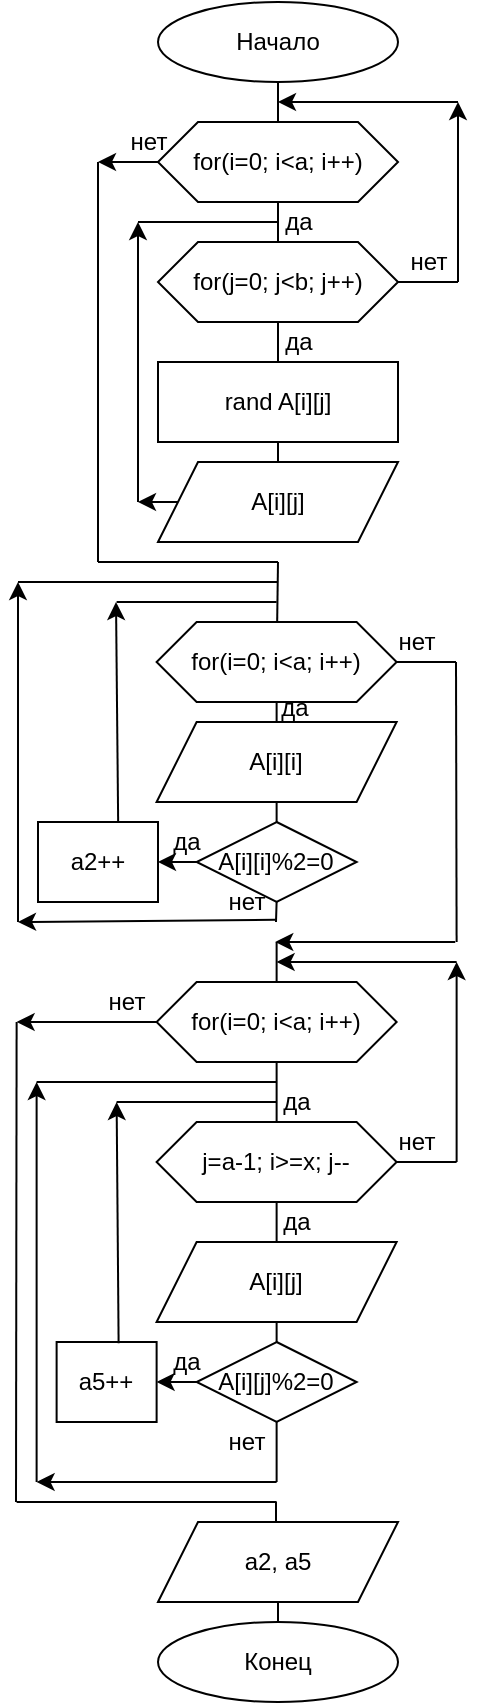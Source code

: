 <mxfile version="13.6.2" type="device"><diagram id="S8G_ELDrHVeN4_oZ-4xK" name="Page-1"><mxGraphModel dx="565" dy="289" grid="1" gridSize="10" guides="1" tooltips="1" connect="1" arrows="1" fold="1" page="1" pageScale="1" pageWidth="850" pageHeight="1100" math="0" shadow="0"><root><mxCell id="0"/><mxCell id="1" parent="0"/><mxCell id="kQfD6C8MxkxdK0hMxDtp-1" value="Начало" style="ellipse;whiteSpace=wrap;html=1;" parent="1" vertex="1"><mxGeometry x="340" y="30" width="120" height="40" as="geometry"/></mxCell><mxCell id="kQfD6C8MxkxdK0hMxDtp-4" value="" style="endArrow=none;html=1;entryX=0.5;entryY=1;entryDx=0;entryDy=0;exitX=0.5;exitY=0;exitDx=0;exitDy=0;" parent="1" source="ytNDTmGsPgGPTmOueel2-5" target="kQfD6C8MxkxdK0hMxDtp-1" edge="1"><mxGeometry width="50" height="50" relative="1" as="geometry"><mxPoint x="400" y="80" as="sourcePoint"/><mxPoint x="420" y="110" as="targetPoint"/></mxGeometry></mxCell><mxCell id="ytNDTmGsPgGPTmOueel2-1" value="rand A[i][j]" style="rounded=0;whiteSpace=wrap;html=1;" parent="1" vertex="1"><mxGeometry x="340" y="210" width="120" height="40" as="geometry"/></mxCell><mxCell id="ytNDTmGsPgGPTmOueel2-2" value="A[i][j]" style="shape=parallelogram;perimeter=parallelogramPerimeter;whiteSpace=wrap;html=1;fixedSize=1;" parent="1" vertex="1"><mxGeometry x="340" y="260" width="120" height="40" as="geometry"/></mxCell><mxCell id="ytNDTmGsPgGPTmOueel2-4" value="" style="endArrow=none;html=1;exitX=0.5;exitY=1;exitDx=0;exitDy=0;entryX=0.5;entryY=0;entryDx=0;entryDy=0;" parent="1" source="ytNDTmGsPgGPTmOueel2-1" target="ytNDTmGsPgGPTmOueel2-2" edge="1"><mxGeometry width="50" height="50" relative="1" as="geometry"><mxPoint x="420" y="360" as="sourcePoint"/><mxPoint x="470" y="310" as="targetPoint"/></mxGeometry></mxCell><mxCell id="ytNDTmGsPgGPTmOueel2-5" value="for(i=0; i&amp;lt;a; i++)" style="shape=hexagon;perimeter=hexagonPerimeter2;whiteSpace=wrap;html=1;fixedSize=1;" parent="1" vertex="1"><mxGeometry x="340" y="90" width="120" height="40" as="geometry"/></mxCell><mxCell id="ytNDTmGsPgGPTmOueel2-6" value="for(j=0; j&amp;lt;b; j++)" style="shape=hexagon;perimeter=hexagonPerimeter2;whiteSpace=wrap;html=1;fixedSize=1;" parent="1" vertex="1"><mxGeometry x="340" y="150" width="120" height="40" as="geometry"/></mxCell><mxCell id="ytNDTmGsPgGPTmOueel2-7" value="" style="endArrow=none;html=1;exitX=0.5;exitY=1;exitDx=0;exitDy=0;" parent="1" source="ytNDTmGsPgGPTmOueel2-5" target="ytNDTmGsPgGPTmOueel2-6" edge="1"><mxGeometry width="50" height="50" relative="1" as="geometry"><mxPoint x="430" y="200" as="sourcePoint"/><mxPoint x="480" y="150" as="targetPoint"/></mxGeometry></mxCell><mxCell id="ytNDTmGsPgGPTmOueel2-8" value="да" style="text;html=1;align=center;verticalAlign=middle;resizable=0;points=[];autosize=1;" parent="1" vertex="1"><mxGeometry x="395" y="130" width="30" height="20" as="geometry"/></mxCell><mxCell id="ytNDTmGsPgGPTmOueel2-9" value="да" style="text;html=1;align=center;verticalAlign=middle;resizable=0;points=[];autosize=1;" parent="1" vertex="1"><mxGeometry x="395" y="190" width="30" height="20" as="geometry"/></mxCell><mxCell id="ytNDTmGsPgGPTmOueel2-10" value="" style="endArrow=none;html=1;exitX=0.5;exitY=1;exitDx=0;exitDy=0;entryX=0.5;entryY=0;entryDx=0;entryDy=0;" parent="1" source="ytNDTmGsPgGPTmOueel2-6" target="ytNDTmGsPgGPTmOueel2-1" edge="1"><mxGeometry width="50" height="50" relative="1" as="geometry"><mxPoint x="430" y="210" as="sourcePoint"/><mxPoint x="400" y="200" as="targetPoint"/></mxGeometry></mxCell><mxCell id="ytNDTmGsPgGPTmOueel2-11" value="" style="endArrow=classic;html=1;exitX=0;exitY=0.5;exitDx=0;exitDy=0;" parent="1" source="ytNDTmGsPgGPTmOueel2-2" edge="1"><mxGeometry width="50" height="50" relative="1" as="geometry"><mxPoint x="410" y="250" as="sourcePoint"/><mxPoint x="330" y="280" as="targetPoint"/></mxGeometry></mxCell><mxCell id="ytNDTmGsPgGPTmOueel2-12" value="" style="endArrow=classic;html=1;" parent="1" edge="1"><mxGeometry width="50" height="50" relative="1" as="geometry"><mxPoint x="330" y="280" as="sourcePoint"/><mxPoint x="330" y="140" as="targetPoint"/></mxGeometry></mxCell><mxCell id="ytNDTmGsPgGPTmOueel2-13" value="" style="endArrow=none;html=1;" parent="1" edge="1"><mxGeometry width="50" height="50" relative="1" as="geometry"><mxPoint x="330" y="140" as="sourcePoint"/><mxPoint x="400" y="140" as="targetPoint"/></mxGeometry></mxCell><mxCell id="ytNDTmGsPgGPTmOueel2-14" value="" style="endArrow=none;html=1;exitX=1;exitY=0.5;exitDx=0;exitDy=0;" parent="1" source="ytNDTmGsPgGPTmOueel2-6" edge="1"><mxGeometry width="50" height="50" relative="1" as="geometry"><mxPoint x="430" y="230" as="sourcePoint"/><mxPoint x="490" y="170" as="targetPoint"/></mxGeometry></mxCell><mxCell id="ytNDTmGsPgGPTmOueel2-15" value="нет" style="text;html=1;align=center;verticalAlign=middle;resizable=0;points=[];autosize=1;" parent="1" vertex="1"><mxGeometry x="460" y="150" width="30" height="20" as="geometry"/></mxCell><mxCell id="ytNDTmGsPgGPTmOueel2-16" value="" style="endArrow=classic;html=1;" parent="1" edge="1"><mxGeometry width="50" height="50" relative="1" as="geometry"><mxPoint x="490" y="170" as="sourcePoint"/><mxPoint x="490" y="80" as="targetPoint"/></mxGeometry></mxCell><mxCell id="ytNDTmGsPgGPTmOueel2-17" value="" style="endArrow=classic;html=1;" parent="1" edge="1"><mxGeometry width="50" height="50" relative="1" as="geometry"><mxPoint x="490" y="80" as="sourcePoint"/><mxPoint x="400" y="80" as="targetPoint"/></mxGeometry></mxCell><mxCell id="ytNDTmGsPgGPTmOueel2-20" value="" style="endArrow=classic;html=1;exitX=0;exitY=0.5;exitDx=0;exitDy=0;" parent="1" source="ytNDTmGsPgGPTmOueel2-5" edge="1"><mxGeometry width="50" height="50" relative="1" as="geometry"><mxPoint x="400" y="230" as="sourcePoint"/><mxPoint x="310" y="110" as="targetPoint"/></mxGeometry></mxCell><mxCell id="ytNDTmGsPgGPTmOueel2-21" value="" style="endArrow=none;html=1;" parent="1" edge="1"><mxGeometry width="50" height="50" relative="1" as="geometry"><mxPoint x="310" y="110" as="sourcePoint"/><mxPoint x="310" y="310" as="targetPoint"/></mxGeometry></mxCell><mxCell id="ytNDTmGsPgGPTmOueel2-22" value="" style="endArrow=none;html=1;" parent="1" edge="1"><mxGeometry width="50" height="50" relative="1" as="geometry"><mxPoint x="310" y="310" as="sourcePoint"/><mxPoint x="400" y="310" as="targetPoint"/></mxGeometry></mxCell><mxCell id="ytNDTmGsPgGPTmOueel2-23" value="" style="endArrow=none;html=1;" parent="1" target="ytNDTmGsPgGPTmOueel2-24" edge="1"><mxGeometry width="50" height="50" relative="1" as="geometry"><mxPoint x="400" y="310" as="sourcePoint"/><mxPoint x="400" y="320" as="targetPoint"/></mxGeometry></mxCell><mxCell id="ytNDTmGsPgGPTmOueel2-24" value="for(i=0; i&amp;lt;a; i++)" style="shape=hexagon;perimeter=hexagonPerimeter2;whiteSpace=wrap;html=1;fixedSize=1;" parent="1" vertex="1"><mxGeometry x="339.31" y="340" width="120" height="40" as="geometry"/></mxCell><mxCell id="ytNDTmGsPgGPTmOueel2-25" value="" style="endArrow=none;html=1;exitX=0.5;exitY=1;exitDx=0;exitDy=0;" parent="1" source="ytNDTmGsPgGPTmOueel2-24" edge="1"><mxGeometry width="50" height="50" relative="1" as="geometry"><mxPoint x="429.31" y="350" as="sourcePoint"/><mxPoint x="399.31" y="400" as="targetPoint"/></mxGeometry></mxCell><mxCell id="ytNDTmGsPgGPTmOueel2-26" value="A[i][i]" style="shape=parallelogram;perimeter=parallelogramPerimeter;whiteSpace=wrap;html=1;fixedSize=1;" parent="1" vertex="1"><mxGeometry x="339.31" y="390" width="120" height="40" as="geometry"/></mxCell><mxCell id="ytNDTmGsPgGPTmOueel2-27" value="да" style="text;html=1;align=center;verticalAlign=middle;resizable=0;points=[];autosize=1;" parent="1" vertex="1"><mxGeometry x="393" y="373" width="30" height="20" as="geometry"/></mxCell><mxCell id="ytNDTmGsPgGPTmOueel2-28" value="A[i][i]%2=0" style="rhombus;whiteSpace=wrap;html=1;" parent="1" vertex="1"><mxGeometry x="359.31" y="440" width="80" height="40" as="geometry"/></mxCell><mxCell id="ytNDTmGsPgGPTmOueel2-29" value="" style="endArrow=none;html=1;exitX=0.5;exitY=1;exitDx=0;exitDy=0;entryX=0.5;entryY=0;entryDx=0;entryDy=0;" parent="1" source="ytNDTmGsPgGPTmOueel2-26" target="ytNDTmGsPgGPTmOueel2-28" edge="1"><mxGeometry width="50" height="50" relative="1" as="geometry"><mxPoint x="429.31" y="350" as="sourcePoint"/><mxPoint x="479.31" y="300" as="targetPoint"/></mxGeometry></mxCell><mxCell id="ytNDTmGsPgGPTmOueel2-31" value="да" style="text;html=1;align=center;verticalAlign=middle;resizable=0;points=[];autosize=1;" parent="1" vertex="1"><mxGeometry x="339.31" y="440" width="30" height="20" as="geometry"/></mxCell><mxCell id="ytNDTmGsPgGPTmOueel2-32" value="a2++" style="rounded=0;whiteSpace=wrap;html=1;" parent="1" vertex="1"><mxGeometry x="280" y="440" width="60" height="40" as="geometry"/></mxCell><mxCell id="ytNDTmGsPgGPTmOueel2-35" value="" style="endArrow=classic;html=1;exitX=0.668;exitY=-0.002;exitDx=0;exitDy=0;exitPerimeter=0;" parent="1" edge="1" source="ytNDTmGsPgGPTmOueel2-32"><mxGeometry width="50" height="50" relative="1" as="geometry"><mxPoint x="319.31" y="410" as="sourcePoint"/><mxPoint x="319" y="330" as="targetPoint"/></mxGeometry></mxCell><mxCell id="ytNDTmGsPgGPTmOueel2-36" value="" style="endArrow=none;html=1;" parent="1" edge="1"><mxGeometry width="50" height="50" relative="1" as="geometry"><mxPoint x="319.31" y="330" as="sourcePoint"/><mxPoint x="399.31" y="330" as="targetPoint"/></mxGeometry></mxCell><mxCell id="ytNDTmGsPgGPTmOueel2-37" value="" style="endArrow=none;html=1;exitX=1;exitY=0.5;exitDx=0;exitDy=0;" parent="1" source="ytNDTmGsPgGPTmOueel2-24" edge="1"><mxGeometry width="50" height="50" relative="1" as="geometry"><mxPoint x="469.31" y="440" as="sourcePoint"/><mxPoint x="489" y="360" as="targetPoint"/></mxGeometry></mxCell><mxCell id="ytNDTmGsPgGPTmOueel2-38" value="нет" style="text;html=1;align=center;verticalAlign=middle;resizable=0;points=[];autosize=1;" parent="1" vertex="1"><mxGeometry x="454.31" y="340" width="30" height="20" as="geometry"/></mxCell><mxCell id="ytNDTmGsPgGPTmOueel2-39" value="" style="endArrow=none;html=1;" parent="1" edge="1"><mxGeometry width="50" height="50" relative="1" as="geometry"><mxPoint x="489" y="360" as="sourcePoint"/><mxPoint x="489.31" y="500" as="targetPoint"/></mxGeometry></mxCell><mxCell id="ytNDTmGsPgGPTmOueel2-41" value="" style="endArrow=classic;html=1;" parent="1" edge="1"><mxGeometry width="50" height="50" relative="1" as="geometry"><mxPoint x="488.62" y="500" as="sourcePoint"/><mxPoint x="398.62" y="500" as="targetPoint"/></mxGeometry></mxCell><mxCell id="ytNDTmGsPgGPTmOueel2-42" value="нет" style="text;html=1;align=center;verticalAlign=middle;resizable=0;points=[];autosize=1;" parent="1" vertex="1"><mxGeometry x="320" y="90" width="30" height="20" as="geometry"/></mxCell><mxCell id="ytNDTmGsPgGPTmOueel2-43" value="" style="endArrow=none;html=1;entryX=0.5;entryY=0;entryDx=0;entryDy=0;" parent="1" target="ytNDTmGsPgGPTmOueel2-44" edge="1"><mxGeometry width="50" height="50" relative="1" as="geometry"><mxPoint x="399.31" y="500" as="sourcePoint"/><mxPoint x="399.31" y="510" as="targetPoint"/></mxGeometry></mxCell><mxCell id="ytNDTmGsPgGPTmOueel2-44" value="for(i=0; i&amp;lt;a; i++)" style="shape=hexagon;perimeter=hexagonPerimeter2;whiteSpace=wrap;html=1;fixedSize=1;" parent="1" vertex="1"><mxGeometry x="339.31" y="520" width="120" height="40" as="geometry"/></mxCell><mxCell id="ytNDTmGsPgGPTmOueel2-45" value="" style="endArrow=none;html=1;exitX=0.5;exitY=1;exitDx=0;exitDy=0;entryX=0.5;entryY=0;entryDx=0;entryDy=0;" parent="1" source="ytNDTmGsPgGPTmOueel2-44" target="ytNDTmGsPgGPTmOueel2-47" edge="1"><mxGeometry width="50" height="50" relative="1" as="geometry"><mxPoint x="409.31" y="590" as="sourcePoint"/><mxPoint x="399.31" y="570" as="targetPoint"/></mxGeometry></mxCell><mxCell id="ytNDTmGsPgGPTmOueel2-46" value="да" style="text;html=1;align=center;verticalAlign=middle;resizable=0;points=[];autosize=1;" parent="1" vertex="1"><mxGeometry x="394.31" y="570" width="30" height="20" as="geometry"/></mxCell><mxCell id="ytNDTmGsPgGPTmOueel2-47" value="j=a-1; i&amp;gt;=x; j--" style="shape=hexagon;perimeter=hexagonPerimeter2;whiteSpace=wrap;html=1;fixedSize=1;" parent="1" vertex="1"><mxGeometry x="339.31" y="590" width="120" height="40" as="geometry"/></mxCell><mxCell id="ytNDTmGsPgGPTmOueel2-48" value="" style="endArrow=none;html=1;exitX=0.5;exitY=1;exitDx=0;exitDy=0;" parent="1" source="ytNDTmGsPgGPTmOueel2-47" edge="1"><mxGeometry width="50" height="50" relative="1" as="geometry"><mxPoint x="409.31" y="620" as="sourcePoint"/><mxPoint x="399.31" y="650" as="targetPoint"/></mxGeometry></mxCell><mxCell id="ytNDTmGsPgGPTmOueel2-49" value="да" style="text;html=1;align=center;verticalAlign=middle;resizable=0;points=[];autosize=1;" parent="1" vertex="1"><mxGeometry x="394.31" y="630" width="30" height="20" as="geometry"/></mxCell><mxCell id="ytNDTmGsPgGPTmOueel2-50" value="A[i][j]" style="shape=parallelogram;perimeter=parallelogramPerimeter;whiteSpace=wrap;html=1;fixedSize=1;" parent="1" vertex="1"><mxGeometry x="339.31" y="650" width="120" height="40" as="geometry"/></mxCell><mxCell id="ytNDTmGsPgGPTmOueel2-51" value="" style="endArrow=none;html=1;exitX=0.5;exitY=1;exitDx=0;exitDy=0;" parent="1" source="ytNDTmGsPgGPTmOueel2-50" edge="1"><mxGeometry width="50" height="50" relative="1" as="geometry"><mxPoint x="419.31" y="740" as="sourcePoint"/><mxPoint x="399.31" y="700" as="targetPoint"/></mxGeometry></mxCell><mxCell id="ytNDTmGsPgGPTmOueel2-52" value="A[i][j]%2=0" style="rhombus;whiteSpace=wrap;html=1;" parent="1" vertex="1"><mxGeometry x="359.31" y="700" width="80" height="40" as="geometry"/></mxCell><mxCell id="ytNDTmGsPgGPTmOueel2-54" value="" style="endArrow=classic;html=1;exitX=0;exitY=0.5;exitDx=0;exitDy=0;" parent="1" source="ytNDTmGsPgGPTmOueel2-52" edge="1"><mxGeometry width="50" height="50" relative="1" as="geometry"><mxPoint x="419.31" y="690" as="sourcePoint"/><mxPoint x="339.31" y="720" as="targetPoint"/></mxGeometry></mxCell><mxCell id="ytNDTmGsPgGPTmOueel2-55" value="a5++" style="rounded=0;whiteSpace=wrap;html=1;" parent="1" vertex="1"><mxGeometry x="289.31" y="700" width="50" height="40" as="geometry"/></mxCell><mxCell id="ytNDTmGsPgGPTmOueel2-56" value="да" style="text;html=1;align=center;verticalAlign=middle;resizable=0;points=[];autosize=1;" parent="1" vertex="1"><mxGeometry x="339.31" y="700" width="30" height="20" as="geometry"/></mxCell><mxCell id="ytNDTmGsPgGPTmOueel2-58" value="" style="endArrow=classic;html=1;exitX=0.62;exitY=0.017;exitDx=0;exitDy=0;exitPerimeter=0;" parent="1" edge="1" source="ytNDTmGsPgGPTmOueel2-55"><mxGeometry width="50" height="50" relative="1" as="geometry"><mxPoint x="319.31" y="698" as="sourcePoint"/><mxPoint x="319.31" y="580" as="targetPoint"/></mxGeometry></mxCell><mxCell id="ytNDTmGsPgGPTmOueel2-59" value="" style="endArrow=none;html=1;" parent="1" edge="1"><mxGeometry width="50" height="50" relative="1" as="geometry"><mxPoint x="319.31" y="580" as="sourcePoint"/><mxPoint x="399.31" y="580" as="targetPoint"/></mxGeometry></mxCell><mxCell id="ytNDTmGsPgGPTmOueel2-60" value="" style="endArrow=none;html=1;exitX=1;exitY=0.5;exitDx=0;exitDy=0;" parent="1" source="ytNDTmGsPgGPTmOueel2-47" edge="1"><mxGeometry width="50" height="50" relative="1" as="geometry"><mxPoint x="449.31" y="610" as="sourcePoint"/><mxPoint x="489.31" y="610" as="targetPoint"/></mxGeometry></mxCell><mxCell id="ytNDTmGsPgGPTmOueel2-61" value="нет" style="text;html=1;align=center;verticalAlign=middle;resizable=0;points=[];autosize=1;" parent="1" vertex="1"><mxGeometry x="454.31" y="590" width="30" height="20" as="geometry"/></mxCell><mxCell id="ytNDTmGsPgGPTmOueel2-62" value="" style="endArrow=classic;html=1;" parent="1" edge="1"><mxGeometry width="50" height="50" relative="1" as="geometry"><mxPoint x="489.31" y="610" as="sourcePoint"/><mxPoint x="489.31" y="510" as="targetPoint"/></mxGeometry></mxCell><mxCell id="ytNDTmGsPgGPTmOueel2-63" value="" style="endArrow=classic;html=1;" parent="1" edge="1"><mxGeometry width="50" height="50" relative="1" as="geometry"><mxPoint x="489.31" y="510" as="sourcePoint"/><mxPoint x="399.31" y="510" as="targetPoint"/></mxGeometry></mxCell><mxCell id="ytNDTmGsPgGPTmOueel2-64" value="" style="endArrow=classic;html=1;exitX=0;exitY=0.5;exitDx=0;exitDy=0;" parent="1" source="ytNDTmGsPgGPTmOueel2-44" edge="1"><mxGeometry width="50" height="50" relative="1" as="geometry"><mxPoint x="399.31" y="620" as="sourcePoint"/><mxPoint x="269.31" y="540" as="targetPoint"/></mxGeometry></mxCell><mxCell id="ytNDTmGsPgGPTmOueel2-65" value="" style="endArrow=none;html=1;" parent="1" edge="1"><mxGeometry width="50" height="50" relative="1" as="geometry"><mxPoint x="269.31" y="540" as="sourcePoint"/><mxPoint x="269" y="780" as="targetPoint"/></mxGeometry></mxCell><mxCell id="ytNDTmGsPgGPTmOueel2-66" value="нет" style="text;html=1;align=center;verticalAlign=middle;resizable=0;points=[];autosize=1;" parent="1" vertex="1"><mxGeometry x="309.31" y="520" width="30" height="20" as="geometry"/></mxCell><mxCell id="ytNDTmGsPgGPTmOueel2-67" value="" style="endArrow=none;html=1;" parent="1" edge="1"><mxGeometry width="50" height="50" relative="1" as="geometry"><mxPoint x="269.31" y="780" as="sourcePoint"/><mxPoint x="399.31" y="780" as="targetPoint"/></mxGeometry></mxCell><mxCell id="ytNDTmGsPgGPTmOueel2-68" value="a2, a5" style="shape=parallelogram;perimeter=parallelogramPerimeter;whiteSpace=wrap;html=1;fixedSize=1;" parent="1" vertex="1"><mxGeometry x="340" y="790" width="120" height="40" as="geometry"/></mxCell><mxCell id="ytNDTmGsPgGPTmOueel2-70" value="" style="endArrow=none;html=1;" parent="1" edge="1"><mxGeometry width="50" height="50" relative="1" as="geometry"><mxPoint x="399" y="780" as="sourcePoint"/><mxPoint x="399" y="790" as="targetPoint"/></mxGeometry></mxCell><mxCell id="ytNDTmGsPgGPTmOueel2-71" value="" style="endArrow=none;html=1;entryX=0.5;entryY=1;entryDx=0;entryDy=0;" parent="1" target="ytNDTmGsPgGPTmOueel2-68" edge="1"><mxGeometry width="50" height="50" relative="1" as="geometry"><mxPoint x="400" y="840" as="sourcePoint"/><mxPoint x="470" y="830" as="targetPoint"/></mxGeometry></mxCell><mxCell id="ytNDTmGsPgGPTmOueel2-72" value="Конец" style="ellipse;whiteSpace=wrap;html=1;" parent="1" vertex="1"><mxGeometry x="340" y="840" width="120" height="40" as="geometry"/></mxCell><mxCell id="qjCOM5I-YRvdFMRCpgH7-4" value="" style="endArrow=classic;html=1;exitX=0;exitY=0.5;exitDx=0;exitDy=0;entryX=1;entryY=0.5;entryDx=0;entryDy=0;" edge="1" parent="1" source="ytNDTmGsPgGPTmOueel2-28" target="ytNDTmGsPgGPTmOueel2-32"><mxGeometry width="50" height="50" relative="1" as="geometry"><mxPoint x="379.31" y="520" as="sourcePoint"/><mxPoint x="429.31" y="470" as="targetPoint"/></mxGeometry></mxCell><mxCell id="qjCOM5I-YRvdFMRCpgH7-5" value="" style="endArrow=none;html=1;exitX=0.5;exitY=1;exitDx=0;exitDy=0;" edge="1" parent="1" source="ytNDTmGsPgGPTmOueel2-52"><mxGeometry width="50" height="50" relative="1" as="geometry"><mxPoint x="379.31" y="720" as="sourcePoint"/><mxPoint x="399.31" y="770" as="targetPoint"/></mxGeometry></mxCell><mxCell id="qjCOM5I-YRvdFMRCpgH7-6" value="нет" style="text;html=1;align=center;verticalAlign=middle;resizable=0;points=[];autosize=1;" vertex="1" parent="1"><mxGeometry x="369.31" y="740" width="30" height="20" as="geometry"/></mxCell><mxCell id="qjCOM5I-YRvdFMRCpgH7-7" value="" style="endArrow=classic;html=1;" edge="1" parent="1"><mxGeometry width="50" height="50" relative="1" as="geometry"><mxPoint x="399.31" y="770" as="sourcePoint"/><mxPoint x="279.31" y="770" as="targetPoint"/></mxGeometry></mxCell><mxCell id="qjCOM5I-YRvdFMRCpgH7-8" value="" style="endArrow=classic;html=1;" edge="1" parent="1"><mxGeometry width="50" height="50" relative="1" as="geometry"><mxPoint x="279.31" y="770" as="sourcePoint"/><mxPoint x="279.31" y="570" as="targetPoint"/></mxGeometry></mxCell><mxCell id="qjCOM5I-YRvdFMRCpgH7-9" value="" style="endArrow=none;html=1;" edge="1" parent="1"><mxGeometry width="50" height="50" relative="1" as="geometry"><mxPoint x="279.31" y="570" as="sourcePoint"/><mxPoint x="399.31" y="570" as="targetPoint"/></mxGeometry></mxCell><mxCell id="qjCOM5I-YRvdFMRCpgH7-10" value="" style="endArrow=none;html=1;entryX=0.5;entryY=1;entryDx=0;entryDy=0;" edge="1" parent="1" target="ytNDTmGsPgGPTmOueel2-28"><mxGeometry width="50" height="50" relative="1" as="geometry"><mxPoint x="399" y="490" as="sourcePoint"/><mxPoint x="290" y="380" as="targetPoint"/></mxGeometry></mxCell><mxCell id="qjCOM5I-YRvdFMRCpgH7-11" value="нет" style="text;html=1;align=center;verticalAlign=middle;resizable=0;points=[];autosize=1;" vertex="1" parent="1"><mxGeometry x="369.31" y="470" width="30" height="20" as="geometry"/></mxCell><mxCell id="qjCOM5I-YRvdFMRCpgH7-12" value="" style="endArrow=classic;html=1;exitX=0.985;exitY=0.944;exitDx=0;exitDy=0;exitPerimeter=0;" edge="1" parent="1" source="qjCOM5I-YRvdFMRCpgH7-11"><mxGeometry width="50" height="50" relative="1" as="geometry"><mxPoint x="300" y="470" as="sourcePoint"/><mxPoint x="270" y="490" as="targetPoint"/></mxGeometry></mxCell><mxCell id="qjCOM5I-YRvdFMRCpgH7-13" value="" style="endArrow=classic;html=1;" edge="1" parent="1"><mxGeometry width="50" height="50" relative="1" as="geometry"><mxPoint x="270" y="490" as="sourcePoint"/><mxPoint x="270" y="320" as="targetPoint"/></mxGeometry></mxCell><mxCell id="qjCOM5I-YRvdFMRCpgH7-14" value="" style="endArrow=none;html=1;" edge="1" parent="1"><mxGeometry width="50" height="50" relative="1" as="geometry"><mxPoint x="270" y="320" as="sourcePoint"/><mxPoint x="400" y="320" as="targetPoint"/></mxGeometry></mxCell></root></mxGraphModel></diagram></mxfile>